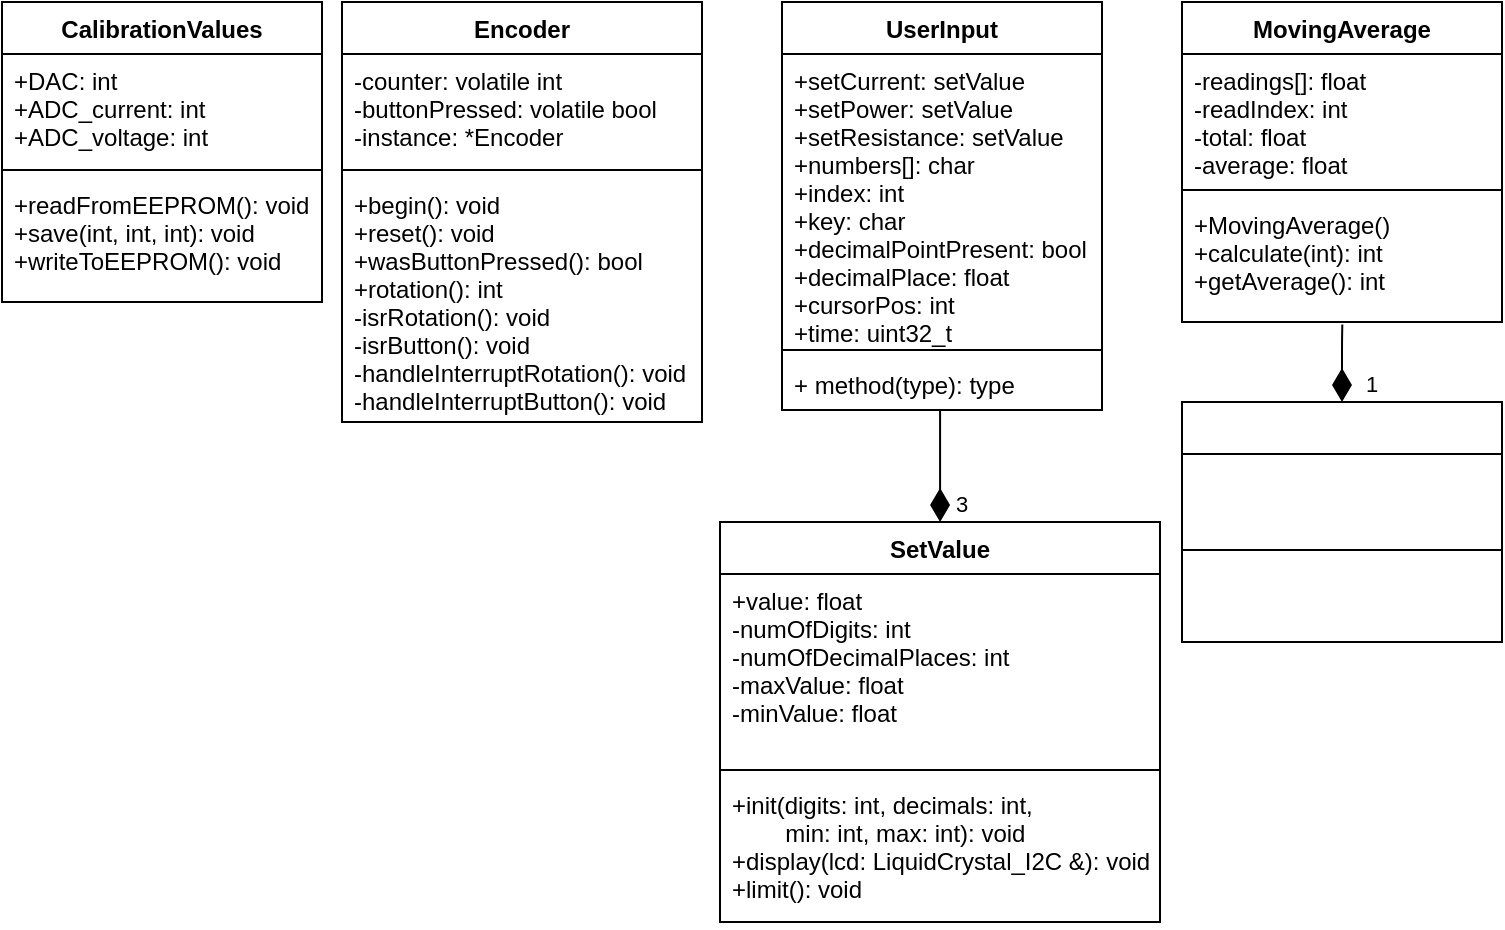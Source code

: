 <mxfile>
    <diagram id="M2BFBASVa4sEkwWjOiuD" name="Strona-1">
        <mxGraphModel dx="889" dy="274" grid="1" gridSize="10" guides="1" tooltips="1" connect="1" arrows="1" fold="1" page="0" pageScale="1" pageWidth="827" pageHeight="1169" math="0" shadow="0">
            <root>
                <mxCell id="0"/>
                <mxCell id="1" parent="0"/>
                <mxCell id="3" value="CalibrationValues" style="swimlane;fontStyle=1;align=center;verticalAlign=top;childLayout=stackLayout;horizontal=1;startSize=26;horizontalStack=0;resizeParent=1;resizeParentMax=0;resizeLast=0;collapsible=1;marginBottom=0;" parent="1" vertex="1">
                    <mxGeometry x="-40" y="10" width="160" height="150" as="geometry"/>
                </mxCell>
                <mxCell id="4" value="+DAC: int&#10;+ADC_current: int&#10;+ADC_voltage: int" style="text;strokeColor=none;fillColor=none;align=left;verticalAlign=top;spacingLeft=4;spacingRight=4;overflow=hidden;rotatable=0;points=[[0,0.5],[1,0.5]];portConstraint=eastwest;" parent="3" vertex="1">
                    <mxGeometry y="26" width="160" height="54" as="geometry"/>
                </mxCell>
                <mxCell id="5" value="" style="line;strokeWidth=1;fillColor=none;align=left;verticalAlign=middle;spacingTop=-1;spacingLeft=3;spacingRight=3;rotatable=0;labelPosition=right;points=[];portConstraint=eastwest;" parent="3" vertex="1">
                    <mxGeometry y="80" width="160" height="8" as="geometry"/>
                </mxCell>
                <mxCell id="6" value="+readFromEEPROM(): void&#10;+save(int, int, int): void&#10;+writeToEEPROM(): void" style="text;strokeColor=none;fillColor=none;align=left;verticalAlign=top;spacingLeft=4;spacingRight=4;overflow=hidden;rotatable=0;points=[[0,0.5],[1,0.5]];portConstraint=eastwest;" parent="3" vertex="1">
                    <mxGeometry y="88" width="160" height="62" as="geometry"/>
                </mxCell>
                <mxCell id="7" value="Encoder" style="swimlane;fontStyle=1;align=center;verticalAlign=top;childLayout=stackLayout;horizontal=1;startSize=26;horizontalStack=0;resizeParent=1;resizeParentMax=0;resizeLast=0;collapsible=1;marginBottom=0;" parent="1" vertex="1">
                    <mxGeometry x="130" y="10" width="180" height="210" as="geometry"/>
                </mxCell>
                <mxCell id="8" value="-counter: volatile int&#10;-buttonPressed: volatile bool&#10;-instance: *Encoder" style="text;strokeColor=none;fillColor=none;align=left;verticalAlign=top;spacingLeft=4;spacingRight=4;overflow=hidden;rotatable=0;points=[[0,0.5],[1,0.5]];portConstraint=eastwest;" parent="7" vertex="1">
                    <mxGeometry y="26" width="180" height="54" as="geometry"/>
                </mxCell>
                <mxCell id="9" value="" style="line;strokeWidth=1;fillColor=none;align=left;verticalAlign=middle;spacingTop=-1;spacingLeft=3;spacingRight=3;rotatable=0;labelPosition=right;points=[];portConstraint=eastwest;" parent="7" vertex="1">
                    <mxGeometry y="80" width="180" height="8" as="geometry"/>
                </mxCell>
                <mxCell id="10" value="+begin(): void&#10;+reset(): void&#10;+wasButtonPressed(): bool&#10;+rotation(): int&#10;-isrRotation(): void&#10;-isrButton(): void&#10;-handleInterruptRotation(): void&#10;-handleInterruptButton(): void" style="text;strokeColor=none;fillColor=none;align=left;verticalAlign=top;spacingLeft=4;spacingRight=4;overflow=hidden;rotatable=0;points=[[0,0.5],[1,0.5]];portConstraint=eastwest;" parent="7" vertex="1">
                    <mxGeometry y="88" width="180" height="122" as="geometry"/>
                </mxCell>
                <mxCell id="11" value="UserInput" style="swimlane;fontStyle=1;align=center;verticalAlign=top;childLayout=stackLayout;horizontal=1;startSize=26;horizontalStack=0;resizeParent=1;resizeParentMax=0;resizeLast=0;collapsible=1;marginBottom=0;" parent="1" vertex="1">
                    <mxGeometry x="350" y="10" width="160" height="204" as="geometry"/>
                </mxCell>
                <mxCell id="12" value="+setCurrent: setValue&#10;+setPower: setValue&#10;+setResistance: setValue&#10;+numbers[]: char&#10;+index: int&#10;+key: char&#10;+decimalPointPresent: bool&#10;+decimalPlace: float&#10;+cursorPos: int&#10;+time: uint32_t" style="text;strokeColor=none;fillColor=none;align=left;verticalAlign=top;spacingLeft=4;spacingRight=4;overflow=hidden;rotatable=0;points=[[0,0.5],[1,0.5]];portConstraint=eastwest;" parent="11" vertex="1">
                    <mxGeometry y="26" width="160" height="144" as="geometry"/>
                </mxCell>
                <mxCell id="13" value="" style="line;strokeWidth=1;fillColor=none;align=left;verticalAlign=middle;spacingTop=-1;spacingLeft=3;spacingRight=3;rotatable=0;labelPosition=right;points=[];portConstraint=eastwest;" parent="11" vertex="1">
                    <mxGeometry y="170" width="160" height="8" as="geometry"/>
                </mxCell>
                <mxCell id="14" value="+ method(type): type" style="text;strokeColor=none;fillColor=none;align=left;verticalAlign=top;spacingLeft=4;spacingRight=4;overflow=hidden;rotatable=0;points=[[0,0.5],[1,0.5]];portConstraint=eastwest;" parent="11" vertex="1">
                    <mxGeometry y="178" width="160" height="26" as="geometry"/>
                </mxCell>
                <mxCell id="15" value="MovingAverage" style="swimlane;fontStyle=1;align=center;verticalAlign=top;childLayout=stackLayout;horizontal=1;startSize=26;horizontalStack=0;resizeParent=1;resizeParentMax=0;resizeLast=0;collapsible=1;marginBottom=0;" parent="1" vertex="1">
                    <mxGeometry x="550" y="10" width="160" height="160" as="geometry"/>
                </mxCell>
                <mxCell id="16" value="-readings[]: float&#10;-readIndex: int&#10;-total: float&#10;-average: float" style="text;strokeColor=none;fillColor=none;align=left;verticalAlign=top;spacingLeft=4;spacingRight=4;overflow=hidden;rotatable=0;points=[[0,0.5],[1,0.5]];portConstraint=eastwest;" parent="15" vertex="1">
                    <mxGeometry y="26" width="160" height="64" as="geometry"/>
                </mxCell>
                <mxCell id="17" value="" style="line;strokeWidth=1;fillColor=none;align=left;verticalAlign=middle;spacingTop=-1;spacingLeft=3;spacingRight=3;rotatable=0;labelPosition=right;points=[];portConstraint=eastwest;" parent="15" vertex="1">
                    <mxGeometry y="90" width="160" height="8" as="geometry"/>
                </mxCell>
                <mxCell id="18" value="+MovingAverage()&#10;+calculate(int): int&#10;+getAverage(): int" style="text;strokeColor=none;fillColor=none;align=left;verticalAlign=top;spacingLeft=4;spacingRight=4;overflow=hidden;rotatable=0;points=[[0,0.5],[1,0.5]];portConstraint=eastwest;" parent="15" vertex="1">
                    <mxGeometry y="98" width="160" height="62" as="geometry"/>
                </mxCell>
                <mxCell id="21" value="Measurements" style="swimlane;fontStyle=1;align=center;verticalAlign=top;childLayout=stackLayout;horizontal=1;startSize=26;horizontalStack=0;resizeParent=1;resizeParentMax=0;resizeLast=0;collapsible=1;marginBottom=0;fontColor=#FFFFFF;" parent="1" vertex="1">
                    <mxGeometry x="550" y="210" width="160" height="120" as="geometry"/>
                </mxCell>
                <mxCell id="22" value="-reading: float&#10;-average: MovingAverage" style="text;strokeColor=none;fillColor=none;align=left;verticalAlign=top;spacingLeft=4;spacingRight=4;overflow=hidden;rotatable=0;points=[[0,0.5],[1,0.5]];portConstraint=eastwest;fontColor=#FFFFFF;" parent="21" vertex="1">
                    <mxGeometry y="26" width="160" height="44" as="geometry"/>
                </mxCell>
                <mxCell id="23" value="" style="line;strokeWidth=1;fillColor=none;align=left;verticalAlign=middle;spacingTop=-1;spacingLeft=3;spacingRight=3;rotatable=0;labelPosition=right;points=[];portConstraint=eastwest;fontColor=#990000;" parent="21" vertex="1">
                    <mxGeometry y="70" width="160" height="8" as="geometry"/>
                </mxCell>
                <mxCell id="24" value="+newReading(float): void&#10;+getAverage(): float" style="text;strokeColor=none;fillColor=none;align=left;verticalAlign=top;spacingLeft=4;spacingRight=4;overflow=hidden;rotatable=0;points=[[0,0.5],[1,0.5]];portConstraint=eastwest;fontColor=#FFFFFF;" parent="21" vertex="1">
                    <mxGeometry y="78" width="160" height="42" as="geometry"/>
                </mxCell>
                <mxCell id="26" value="1" style="endArrow=none;html=1;endSize=12;startArrow=diamondThin;startSize=14;startFill=1;edgeStyle=orthogonalEdgeStyle;align=left;verticalAlign=bottom;exitX=0.5;exitY=0;exitDx=0;exitDy=0;entryX=0.501;entryY=1.02;entryDx=0;entryDy=0;entryPerimeter=0;strokeColor=default;endFill=0;" parent="1" source="21" target="18" edge="1">
                    <mxGeometry x="-1" y="-10" relative="1" as="geometry">
                        <mxPoint x="400" y="210" as="sourcePoint"/>
                        <mxPoint x="670" y="170" as="targetPoint"/>
                        <mxPoint as="offset"/>
                        <Array as="points">
                            <mxPoint x="630" y="180"/>
                            <mxPoint x="630" y="180"/>
                        </Array>
                    </mxGeometry>
                </mxCell>
                <mxCell id="27" value="SetValue" style="swimlane;fontStyle=1;align=center;verticalAlign=top;childLayout=stackLayout;horizontal=1;startSize=26;horizontalStack=0;resizeParent=1;resizeParentMax=0;resizeLast=0;collapsible=1;marginBottom=0;" parent="1" vertex="1">
                    <mxGeometry x="319" y="270" width="220" height="200" as="geometry"/>
                </mxCell>
                <mxCell id="28" value="+value: float&#10;-numOfDigits: int&#10;-numOfDecimalPlaces: int&#10;-maxValue: float&#10;-minValue: float" style="text;strokeColor=none;fillColor=none;align=left;verticalAlign=top;spacingLeft=4;spacingRight=4;overflow=hidden;rotatable=0;points=[[0,0.5],[1,0.5]];portConstraint=eastwest;" parent="27" vertex="1">
                    <mxGeometry y="26" width="220" height="94" as="geometry"/>
                </mxCell>
                <mxCell id="29" value="" style="line;strokeWidth=1;fillColor=none;align=left;verticalAlign=middle;spacingTop=-1;spacingLeft=3;spacingRight=3;rotatable=0;labelPosition=right;points=[];portConstraint=eastwest;" parent="27" vertex="1">
                    <mxGeometry y="120" width="220" height="8" as="geometry"/>
                </mxCell>
                <mxCell id="30" value="+init(digits: int, decimals: int,&#10;        min: int, max: int): void&#10;+display(lcd: LiquidCrystal_I2C &amp;): void&#10;+limit(): void&#10;" style="text;strokeColor=none;fillColor=none;align=left;verticalAlign=top;spacingLeft=4;spacingRight=4;overflow=hidden;rotatable=0;points=[[0,0.5],[1,0.5]];portConstraint=eastwest;" parent="27" vertex="1">
                    <mxGeometry y="128" width="220" height="72" as="geometry"/>
                </mxCell>
                <mxCell id="32" value="3" style="endArrow=none;html=1;endSize=12;startArrow=diamondThin;startSize=14;startFill=1;edgeStyle=orthogonalEdgeStyle;align=left;verticalAlign=bottom;strokeColor=default;endFill=0;entryX=0.494;entryY=1;entryDx=0;entryDy=0;entryPerimeter=0;" edge="1" parent="1" source="27" target="14">
                    <mxGeometry x="-1" y="-6" relative="1" as="geometry">
                        <mxPoint x="640" y="220" as="sourcePoint"/>
                        <mxPoint x="427" y="210" as="targetPoint"/>
                        <mxPoint as="offset"/>
                        <Array as="points"/>
                    </mxGeometry>
                </mxCell>
            </root>
        </mxGraphModel>
    </diagram>
</mxfile>
